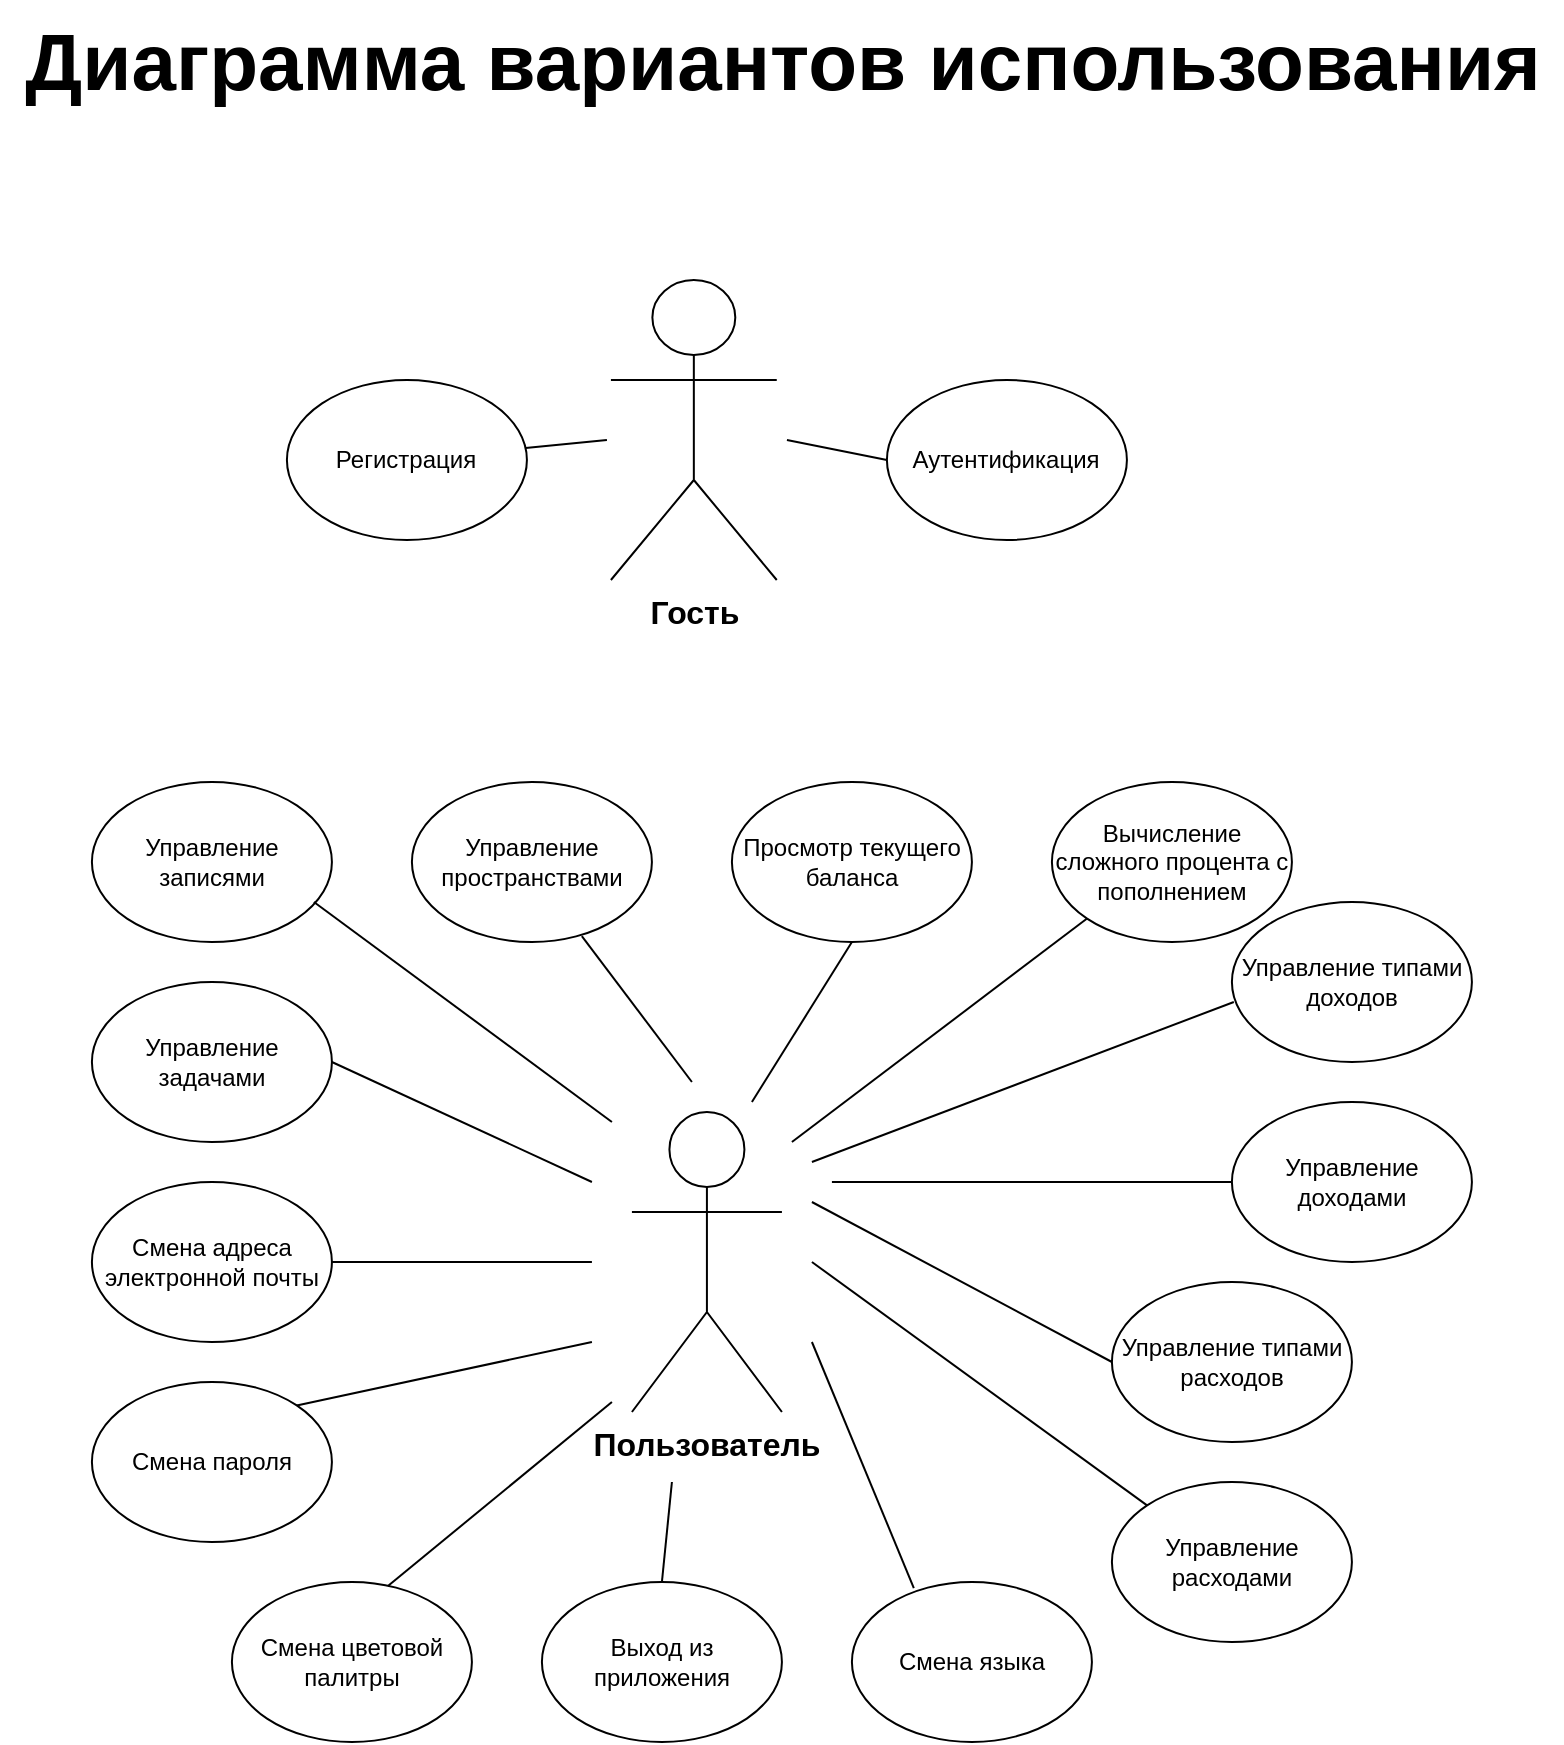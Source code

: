 <mxfile version="24.4.4" type="device">
  <diagram name="Страница — 1" id="3uWqGHaQhZGVwMkc5IHR">
    <mxGraphModel dx="3027" dy="2359" grid="1" gridSize="10" guides="1" tooltips="1" connect="1" arrows="1" fold="1" page="1" pageScale="1" pageWidth="827" pageHeight="1169" math="0" shadow="0">
      <root>
        <mxCell id="0" />
        <mxCell id="1" parent="0" />
        <mxCell id="D8OYl36jwyCKKUaGvx12-1" value="&lt;font style=&quot;font-size: 16px;&quot;&gt;&lt;b&gt;Пользователь&lt;/b&gt;&lt;/font&gt;" style="shape=umlActor;verticalLabelPosition=bottom;verticalAlign=top;html=1;outlineConnect=0;" parent="1" vertex="1">
          <mxGeometry x="-484.04" y="-564" width="75" height="150" as="geometry" />
        </mxCell>
        <mxCell id="D8OYl36jwyCKKUaGvx12-2" value="Смена пароля" style="ellipse;whiteSpace=wrap;html=1;" parent="1" vertex="1">
          <mxGeometry x="-754.04" y="-429" width="120" height="80" as="geometry" />
        </mxCell>
        <mxCell id="D8OYl36jwyCKKUaGvx12-3" value="Смена адреса электронной почты" style="ellipse;whiteSpace=wrap;html=1;" parent="1" vertex="1">
          <mxGeometry x="-754.04" y="-529" width="120" height="80" as="geometry" />
        </mxCell>
        <mxCell id="D8OYl36jwyCKKUaGvx12-4" value="Смена цветовой палитры" style="ellipse;whiteSpace=wrap;html=1;" parent="1" vertex="1">
          <mxGeometry x="-684.04" y="-329" width="120" height="80" as="geometry" />
        </mxCell>
        <mxCell id="D8OYl36jwyCKKUaGvx12-5" value="Смена языка" style="ellipse;whiteSpace=wrap;html=1;" parent="1" vertex="1">
          <mxGeometry x="-374.04" y="-329" width="120" height="80" as="geometry" />
        </mxCell>
        <mxCell id="D8OYl36jwyCKKUaGvx12-6" value="Выход из приложения" style="ellipse;whiteSpace=wrap;html=1;" parent="1" vertex="1">
          <mxGeometry x="-529.04" y="-329" width="120" height="80" as="geometry" />
        </mxCell>
        <mxCell id="D8OYl36jwyCKKUaGvx12-7" value="Управление задачами" style="ellipse;whiteSpace=wrap;html=1;" parent="1" vertex="1">
          <mxGeometry x="-754.04" y="-629" width="120" height="80" as="geometry" />
        </mxCell>
        <mxCell id="D8OYl36jwyCKKUaGvx12-8" value="Управление записями" style="ellipse;whiteSpace=wrap;html=1;" parent="1" vertex="1">
          <mxGeometry x="-754.04" y="-729" width="120" height="80" as="geometry" />
        </mxCell>
        <mxCell id="D8OYl36jwyCKKUaGvx12-9" value="Управление пространствами" style="ellipse;whiteSpace=wrap;html=1;" parent="1" vertex="1">
          <mxGeometry x="-594.04" y="-729" width="120" height="80" as="geometry" />
        </mxCell>
        <mxCell id="D8OYl36jwyCKKUaGvx12-10" value="Управление расходами" style="ellipse;whiteSpace=wrap;html=1;" parent="1" vertex="1">
          <mxGeometry x="-244.04" y="-379" width="120" height="80" as="geometry" />
        </mxCell>
        <mxCell id="D8OYl36jwyCKKUaGvx12-11" value="Просмотр текущего баланса" style="ellipse;whiteSpace=wrap;html=1;" parent="1" vertex="1">
          <mxGeometry x="-434.04" y="-729" width="120" height="80" as="geometry" />
        </mxCell>
        <mxCell id="D8OYl36jwyCKKUaGvx12-12" value="Вычисление сложного процента с пополнением" style="ellipse;whiteSpace=wrap;html=1;" parent="1" vertex="1">
          <mxGeometry x="-274.04" y="-729" width="120" height="80" as="geometry" />
        </mxCell>
        <mxCell id="D8OYl36jwyCKKUaGvx12-13" value="Управление типами расходов" style="ellipse;whiteSpace=wrap;html=1;" parent="1" vertex="1">
          <mxGeometry x="-244.04" y="-479" width="120" height="80" as="geometry" />
        </mxCell>
        <mxCell id="D8OYl36jwyCKKUaGvx12-14" value="" style="endArrow=none;html=1;rounded=0;entryX=0.925;entryY=0.75;entryDx=0;entryDy=0;entryPerimeter=0;" parent="1" target="D8OYl36jwyCKKUaGvx12-8" edge="1">
          <mxGeometry width="50" height="50" relative="1" as="geometry">
            <mxPoint x="-494.04" y="-559" as="sourcePoint" />
            <mxPoint x="-494.04" y="-529" as="targetPoint" />
          </mxGeometry>
        </mxCell>
        <mxCell id="D8OYl36jwyCKKUaGvx12-15" value="" style="endArrow=none;html=1;rounded=0;entryX=0.708;entryY=0.963;entryDx=0;entryDy=0;entryPerimeter=0;" parent="1" target="D8OYl36jwyCKKUaGvx12-9" edge="1">
          <mxGeometry width="50" height="50" relative="1" as="geometry">
            <mxPoint x="-454.04" y="-579" as="sourcePoint" />
            <mxPoint x="-494.04" y="-649" as="targetPoint" />
          </mxGeometry>
        </mxCell>
        <mxCell id="D8OYl36jwyCKKUaGvx12-16" value="" style="endArrow=none;html=1;rounded=0;entryX=1;entryY=0.5;entryDx=0;entryDy=0;" parent="1" target="D8OYl36jwyCKKUaGvx12-7" edge="1">
          <mxGeometry width="50" height="50" relative="1" as="geometry">
            <mxPoint x="-504.04" y="-529" as="sourcePoint" />
            <mxPoint x="-623.04" y="-649" as="targetPoint" />
          </mxGeometry>
        </mxCell>
        <mxCell id="D8OYl36jwyCKKUaGvx12-17" value="" style="endArrow=none;html=1;rounded=0;entryX=1;entryY=0.5;entryDx=0;entryDy=0;" parent="1" target="D8OYl36jwyCKKUaGvx12-3" edge="1">
          <mxGeometry width="50" height="50" relative="1" as="geometry">
            <mxPoint x="-504.04" y="-489" as="sourcePoint" />
            <mxPoint x="-632.04" y="-398" as="targetPoint" />
          </mxGeometry>
        </mxCell>
        <mxCell id="D8OYl36jwyCKKUaGvx12-18" value="" style="endArrow=none;html=1;rounded=0;entryX=1;entryY=0;entryDx=0;entryDy=0;" parent="1" target="D8OYl36jwyCKKUaGvx12-2" edge="1">
          <mxGeometry width="50" height="50" relative="1" as="geometry">
            <mxPoint x="-504.04" y="-449" as="sourcePoint" />
            <mxPoint x="-593.04" y="-619" as="targetPoint" />
          </mxGeometry>
        </mxCell>
        <mxCell id="D8OYl36jwyCKKUaGvx12-19" value="" style="endArrow=none;html=1;rounded=0;exitX=0.65;exitY=0.025;exitDx=0;exitDy=0;exitPerimeter=0;" parent="1" source="D8OYl36jwyCKKUaGvx12-4" edge="1">
          <mxGeometry width="50" height="50" relative="1" as="geometry">
            <mxPoint x="-484.04" y="-409" as="sourcePoint" />
            <mxPoint x="-494.04" y="-419" as="targetPoint" />
          </mxGeometry>
        </mxCell>
        <mxCell id="D8OYl36jwyCKKUaGvx12-20" value="" style="endArrow=none;html=1;rounded=0;entryX=0.5;entryY=0;entryDx=0;entryDy=0;" parent="1" target="D8OYl36jwyCKKUaGvx12-6" edge="1">
          <mxGeometry width="50" height="50" relative="1" as="geometry">
            <mxPoint x="-464.04" y="-379" as="sourcePoint" />
            <mxPoint x="-481.04" y="-333" as="targetPoint" />
          </mxGeometry>
        </mxCell>
        <mxCell id="D8OYl36jwyCKKUaGvx12-21" value="" style="endArrow=none;html=1;rounded=0;entryX=0.5;entryY=1;entryDx=0;entryDy=0;" parent="1" target="D8OYl36jwyCKKUaGvx12-11" edge="1">
          <mxGeometry width="50" height="50" relative="1" as="geometry">
            <mxPoint x="-424.04" y="-569" as="sourcePoint" />
            <mxPoint x="-573.04" y="-599" as="targetPoint" />
          </mxGeometry>
        </mxCell>
        <mxCell id="D8OYl36jwyCKKUaGvx12-22" value="" style="endArrow=none;html=1;rounded=0;entryX=0;entryY=1;entryDx=0;entryDy=0;" parent="1" target="D8OYl36jwyCKKUaGvx12-12" edge="1">
          <mxGeometry width="50" height="50" relative="1" as="geometry">
            <mxPoint x="-404.04" y="-549" as="sourcePoint" />
            <mxPoint x="-563.04" y="-589" as="targetPoint" />
          </mxGeometry>
        </mxCell>
        <mxCell id="D8OYl36jwyCKKUaGvx12-23" value="" style="endArrow=none;html=1;rounded=0;entryX=0;entryY=0.5;entryDx=0;entryDy=0;" parent="1" target="D8OYl36jwyCKKUaGvx12-13" edge="1">
          <mxGeometry width="50" height="50" relative="1" as="geometry">
            <mxPoint x="-394.04" y="-519" as="sourcePoint" />
            <mxPoint x="-553.04" y="-579" as="targetPoint" />
          </mxGeometry>
        </mxCell>
        <mxCell id="D8OYl36jwyCKKUaGvx12-24" value="" style="endArrow=none;html=1;rounded=0;entryX=0;entryY=0;entryDx=0;entryDy=0;" parent="1" target="D8OYl36jwyCKKUaGvx12-10" edge="1">
          <mxGeometry width="50" height="50" relative="1" as="geometry">
            <mxPoint x="-394.04" y="-489" as="sourcePoint" />
            <mxPoint x="-543.04" y="-569" as="targetPoint" />
          </mxGeometry>
        </mxCell>
        <mxCell id="D8OYl36jwyCKKUaGvx12-25" value="" style="endArrow=none;html=1;rounded=0;entryX=0.258;entryY=0.038;entryDx=0;entryDy=0;entryPerimeter=0;" parent="1" target="D8OYl36jwyCKKUaGvx12-5" edge="1">
          <mxGeometry width="50" height="50" relative="1" as="geometry">
            <mxPoint x="-394.04" y="-449" as="sourcePoint" />
            <mxPoint x="-533.04" y="-559" as="targetPoint" />
          </mxGeometry>
        </mxCell>
        <mxCell id="D8OYl36jwyCKKUaGvx12-26" value="Управление доходами" style="ellipse;whiteSpace=wrap;html=1;" parent="1" vertex="1">
          <mxGeometry x="-184.04" y="-569" width="120" height="80" as="geometry" />
        </mxCell>
        <mxCell id="D8OYl36jwyCKKUaGvx12-27" value="Управление типами доходов" style="ellipse;whiteSpace=wrap;html=1;" parent="1" vertex="1">
          <mxGeometry x="-184.04" y="-669" width="120" height="80" as="geometry" />
        </mxCell>
        <mxCell id="D8OYl36jwyCKKUaGvx12-28" value="" style="endArrow=none;html=1;rounded=0;entryX=0.008;entryY=0.625;entryDx=0;entryDy=0;entryPerimeter=0;" parent="1" target="D8OYl36jwyCKKUaGvx12-27" edge="1">
          <mxGeometry width="50" height="50" relative="1" as="geometry">
            <mxPoint x="-394.04" y="-539" as="sourcePoint" />
            <mxPoint x="-246.04" y="-651" as="targetPoint" />
          </mxGeometry>
        </mxCell>
        <mxCell id="D8OYl36jwyCKKUaGvx12-29" value="" style="endArrow=none;html=1;rounded=0;entryX=0;entryY=0.5;entryDx=0;entryDy=0;" parent="1" target="D8OYl36jwyCKKUaGvx12-26" edge="1">
          <mxGeometry width="50" height="50" relative="1" as="geometry">
            <mxPoint x="-384.04" y="-529" as="sourcePoint" />
            <mxPoint x="-173.04" y="-609" as="targetPoint" />
          </mxGeometry>
        </mxCell>
        <mxCell id="D8OYl36jwyCKKUaGvx12-31" value="&lt;font style=&quot;font-size: 16px;&quot;&gt;&lt;b style=&quot;&quot;&gt;Гость&lt;/b&gt;&lt;/font&gt;" style="shape=umlActor;verticalLabelPosition=bottom;verticalAlign=top;html=1;outlineConnect=0;" parent="1" vertex="1">
          <mxGeometry x="-494.54" y="-980" width="82.92" height="150" as="geometry" />
        </mxCell>
        <mxCell id="D8OYl36jwyCKKUaGvx12-32" value="" style="endArrow=none;html=1;rounded=0;" parent="1" target="D8OYl36jwyCKKUaGvx12-35" edge="1">
          <mxGeometry width="50" height="50" relative="1" as="geometry">
            <mxPoint x="-496.54" y="-900" as="sourcePoint" />
            <mxPoint x="5.42" y="-780" as="targetPoint" />
          </mxGeometry>
        </mxCell>
        <mxCell id="D8OYl36jwyCKKUaGvx12-33" value="Аутентификация" style="ellipse;whiteSpace=wrap;html=1;" parent="1" vertex="1">
          <mxGeometry x="-356.54" y="-930" width="120" height="80" as="geometry" />
        </mxCell>
        <mxCell id="D8OYl36jwyCKKUaGvx12-34" value="" style="endArrow=none;html=1;rounded=0;entryX=0;entryY=0.5;entryDx=0;entryDy=0;" parent="1" target="D8OYl36jwyCKKUaGvx12-33" edge="1">
          <mxGeometry width="50" height="50" relative="1" as="geometry">
            <mxPoint x="-406.54" y="-900" as="sourcePoint" />
            <mxPoint x="-54.58" y="-710" as="targetPoint" />
          </mxGeometry>
        </mxCell>
        <mxCell id="D8OYl36jwyCKKUaGvx12-35" value="Регистрация" style="ellipse;whiteSpace=wrap;html=1;" parent="1" vertex="1">
          <mxGeometry x="-656.54" y="-930" width="120" height="80" as="geometry" />
        </mxCell>
        <mxCell id="ARWZhtoNz7ImLijdMCX7-3" value="&lt;b style=&quot;font-size: 40px;&quot;&gt;&lt;font style=&quot;font-size: 40px;&quot;&gt;Диаграмма вариантов использования&lt;/font&gt;&lt;/b&gt;" style="text;html=1;align=center;verticalAlign=middle;resizable=0;points=[];autosize=1;strokeColor=none;fillColor=none;fontSize=40;" vertex="1" parent="1">
          <mxGeometry x="-799.04" y="-1120" width="780" height="60" as="geometry" />
        </mxCell>
      </root>
    </mxGraphModel>
  </diagram>
</mxfile>

